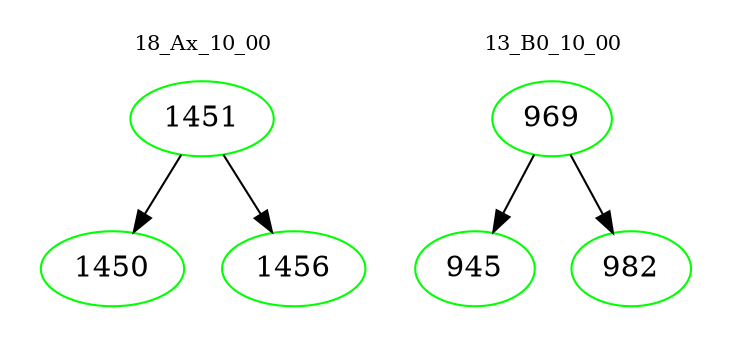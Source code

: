 digraph{
subgraph cluster_0 {
color = white
label = "18_Ax_10_00";
fontsize=10;
T0_1451 [label="1451", color="green"]
T0_1451 -> T0_1450 [color="black"]
T0_1450 [label="1450", color="green"]
T0_1451 -> T0_1456 [color="black"]
T0_1456 [label="1456", color="green"]
}
subgraph cluster_1 {
color = white
label = "13_B0_10_00";
fontsize=10;
T1_969 [label="969", color="green"]
T1_969 -> T1_945 [color="black"]
T1_945 [label="945", color="green"]
T1_969 -> T1_982 [color="black"]
T1_982 [label="982", color="green"]
}
}
